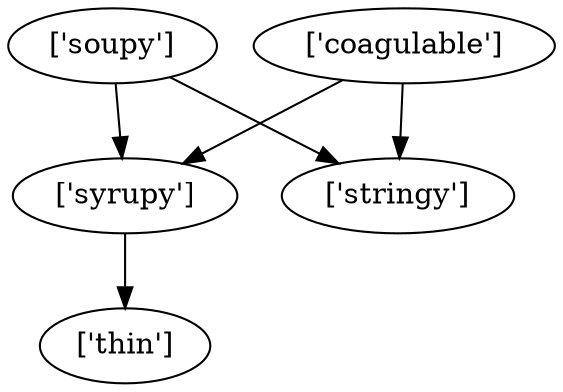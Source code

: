 strict digraph  {
	"['soupy']" -> "['syrupy']";
	"['soupy']" -> "['stringy']";
	"['syrupy']" -> "['thin']";
	"['coagulable']" -> "['syrupy']";
	"['coagulable']" -> "['stringy']";
}
